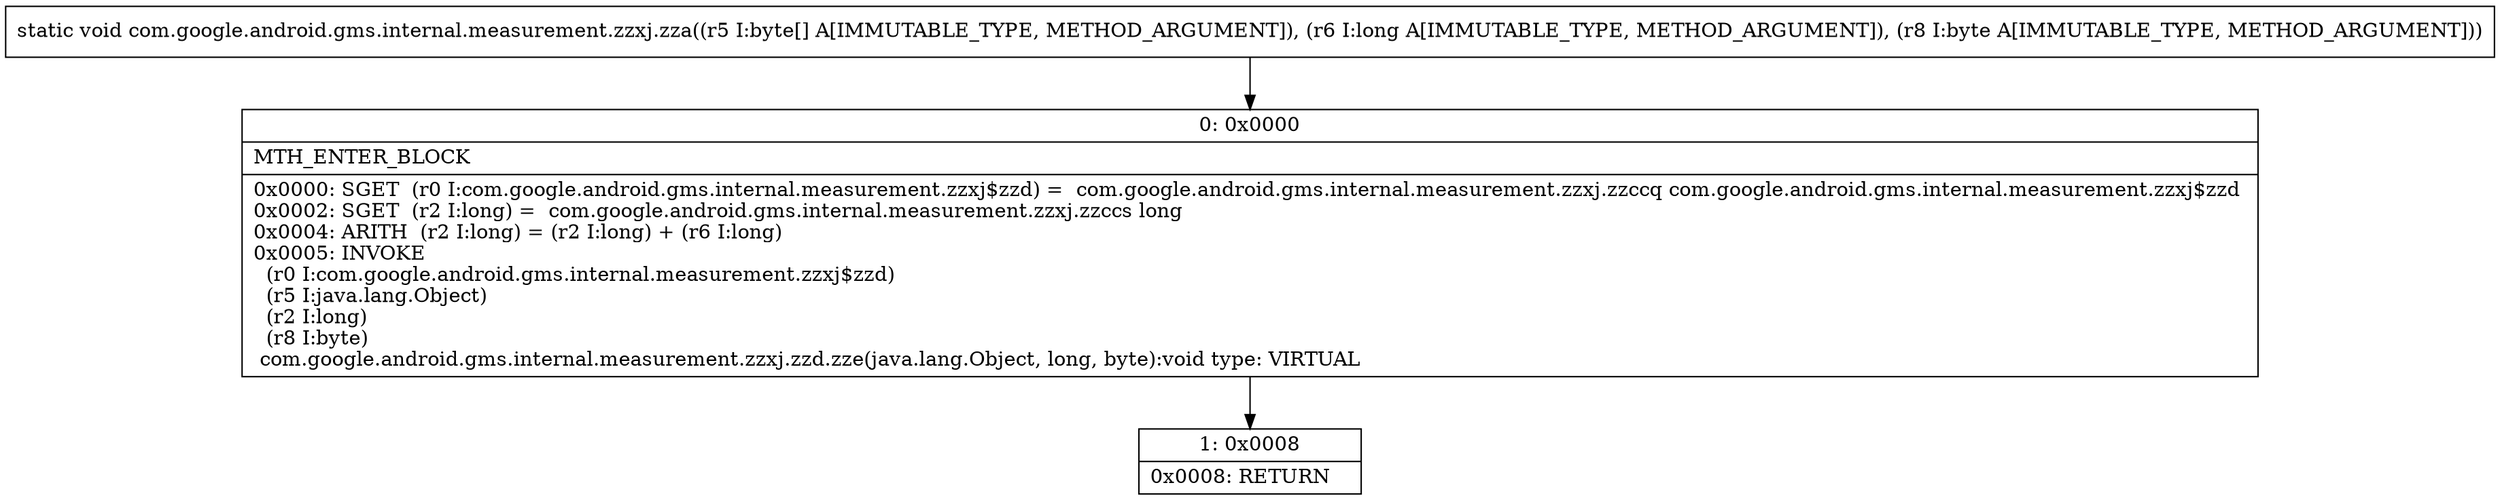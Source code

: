digraph "CFG forcom.google.android.gms.internal.measurement.zzxj.zza([BJB)V" {
Node_0 [shape=record,label="{0\:\ 0x0000|MTH_ENTER_BLOCK\l|0x0000: SGET  (r0 I:com.google.android.gms.internal.measurement.zzxj$zzd) =  com.google.android.gms.internal.measurement.zzxj.zzccq com.google.android.gms.internal.measurement.zzxj$zzd \l0x0002: SGET  (r2 I:long) =  com.google.android.gms.internal.measurement.zzxj.zzccs long \l0x0004: ARITH  (r2 I:long) = (r2 I:long) + (r6 I:long) \l0x0005: INVOKE  \l  (r0 I:com.google.android.gms.internal.measurement.zzxj$zzd)\l  (r5 I:java.lang.Object)\l  (r2 I:long)\l  (r8 I:byte)\l com.google.android.gms.internal.measurement.zzxj.zzd.zze(java.lang.Object, long, byte):void type: VIRTUAL \l}"];
Node_1 [shape=record,label="{1\:\ 0x0008|0x0008: RETURN   \l}"];
MethodNode[shape=record,label="{static void com.google.android.gms.internal.measurement.zzxj.zza((r5 I:byte[] A[IMMUTABLE_TYPE, METHOD_ARGUMENT]), (r6 I:long A[IMMUTABLE_TYPE, METHOD_ARGUMENT]), (r8 I:byte A[IMMUTABLE_TYPE, METHOD_ARGUMENT])) }"];
MethodNode -> Node_0;
Node_0 -> Node_1;
}

